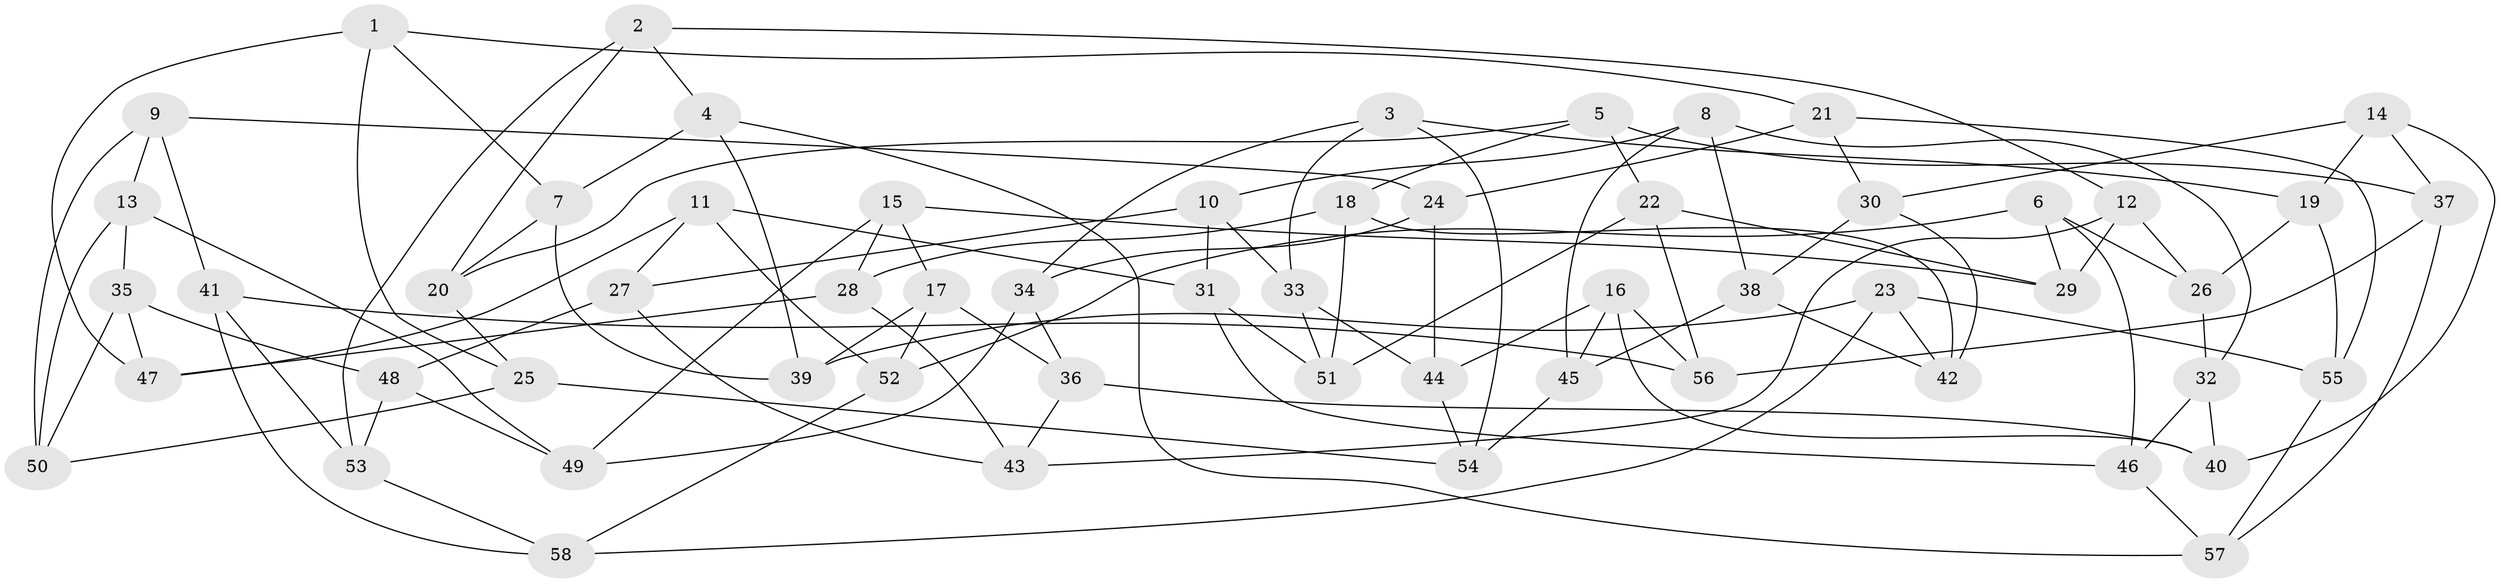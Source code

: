 // coarse degree distribution, {2: 0.05, 3: 0.075, 4: 0.55, 5: 0.275, 7: 0.05}
// Generated by graph-tools (version 1.1) at 2025/02/03/04/25 22:02:16]
// undirected, 58 vertices, 116 edges
graph export_dot {
graph [start="1"]
  node [color=gray90,style=filled];
  1;
  2;
  3;
  4;
  5;
  6;
  7;
  8;
  9;
  10;
  11;
  12;
  13;
  14;
  15;
  16;
  17;
  18;
  19;
  20;
  21;
  22;
  23;
  24;
  25;
  26;
  27;
  28;
  29;
  30;
  31;
  32;
  33;
  34;
  35;
  36;
  37;
  38;
  39;
  40;
  41;
  42;
  43;
  44;
  45;
  46;
  47;
  48;
  49;
  50;
  51;
  52;
  53;
  54;
  55;
  56;
  57;
  58;
  1 -- 21;
  1 -- 7;
  1 -- 47;
  1 -- 25;
  2 -- 53;
  2 -- 12;
  2 -- 20;
  2 -- 4;
  3 -- 54;
  3 -- 34;
  3 -- 19;
  3 -- 33;
  4 -- 39;
  4 -- 57;
  4 -- 7;
  5 -- 22;
  5 -- 20;
  5 -- 37;
  5 -- 18;
  6 -- 29;
  6 -- 26;
  6 -- 52;
  6 -- 46;
  7 -- 39;
  7 -- 20;
  8 -- 10;
  8 -- 38;
  8 -- 45;
  8 -- 32;
  9 -- 41;
  9 -- 50;
  9 -- 24;
  9 -- 13;
  10 -- 31;
  10 -- 33;
  10 -- 27;
  11 -- 47;
  11 -- 31;
  11 -- 52;
  11 -- 27;
  12 -- 43;
  12 -- 26;
  12 -- 29;
  13 -- 35;
  13 -- 49;
  13 -- 50;
  14 -- 19;
  14 -- 30;
  14 -- 40;
  14 -- 37;
  15 -- 17;
  15 -- 29;
  15 -- 28;
  15 -- 49;
  16 -- 45;
  16 -- 44;
  16 -- 40;
  16 -- 56;
  17 -- 36;
  17 -- 52;
  17 -- 39;
  18 -- 28;
  18 -- 42;
  18 -- 51;
  19 -- 55;
  19 -- 26;
  20 -- 25;
  21 -- 24;
  21 -- 55;
  21 -- 30;
  22 -- 29;
  22 -- 51;
  22 -- 56;
  23 -- 55;
  23 -- 39;
  23 -- 58;
  23 -- 42;
  24 -- 34;
  24 -- 44;
  25 -- 54;
  25 -- 50;
  26 -- 32;
  27 -- 43;
  27 -- 48;
  28 -- 47;
  28 -- 43;
  30 -- 42;
  30 -- 38;
  31 -- 51;
  31 -- 46;
  32 -- 46;
  32 -- 40;
  33 -- 51;
  33 -- 44;
  34 -- 36;
  34 -- 49;
  35 -- 48;
  35 -- 50;
  35 -- 47;
  36 -- 40;
  36 -- 43;
  37 -- 57;
  37 -- 56;
  38 -- 45;
  38 -- 42;
  41 -- 56;
  41 -- 53;
  41 -- 58;
  44 -- 54;
  45 -- 54;
  46 -- 57;
  48 -- 53;
  48 -- 49;
  52 -- 58;
  53 -- 58;
  55 -- 57;
}
